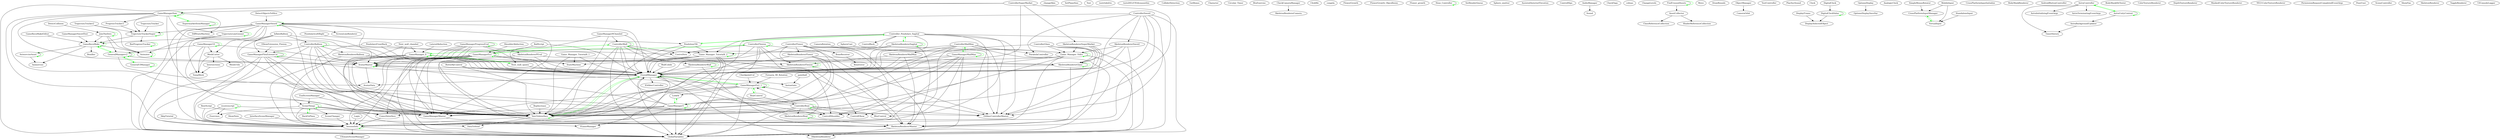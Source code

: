 digraph  {
	BarProgressTracker -> BarProgressTracker [key=lol,
	color=green];
changeSkin;
RepIncrease -> VarsToInterface [key=lol];
VarsToInterface -> VarsToInterface [key=lol,
color=green];
VarsToInterface -> SessionInfo [key=lol];
VarsToInterface -> OverallManager [key=lol,
color=green];
VarsToInterface -> DataToSend [key=lol];
RestScript -> VarsToInterface [key=lol];
RestScript -> SessionInfo [key=lol];
SessionInfo -> SessionInfo [key=lol,
color=green];
SessionInfo -> GlobalVariables [key=lol];
SessionInfo -> UltimateSceneManager [key=lol];
SetPlaneSize;
SkeletonRendererMailMan -> OverallManager [key=lol];
SkeletonRendererMailMan -> SkeletonRendererFlexion [key=lol];
SkeletonRendererMailMan -> SkeletonRendererMaster [key=lol];
OverallManager -> VarsToInterface [key=lol,
color=green];
OverallManager -> SessionInfo [key=lol];
OverallManager -> OverallManager [key=lol,
color=green];
OverallManager -> GlobalVariables [key=lol];
OverallManager -> GameManagerEx2_1 [key=lol,
color=green];
OverallManager -> Instantiate [key=lol];
OverallManager -> AvatarData [key=lol];
OverallManager -> IGameManager [key=lol];
OverallManager -> IOrbbecController [key=lol];
OverallManager -> ISkeletonRenderer [key=lol];
SkeletonRendererFlexion -> OverallManager [key=lol];
SkeletonRendererFlexion -> SkeletonRendererFlexion [key=lol,
color=green];
SkeletonRendererFlexion -> SkeletonRendererMaster [key=lol];
SkeletonRendererMaster -> ISkeletonRenderer [key=lol];
SkeletonRendererPEval -> OverallManager [key=lol];
SkeletonRendererPEval -> SkeletonRendererMaster [key=lol];
SkeletonRendererPEval -> SkeletonRendererGlass [key=lol];
SkeletonRendererGlass -> OverallManager [key=lol];
SkeletonRendererGlass -> SkeletonRendererMaster [key=lol];
SkeletonRendererGlass -> SkeletonRendererGlass [key=lol,
color=green];
SkeletonRendererSuperMarket -> OverallManager [key=lol];
SkeletonRendererSuperMarket -> SkeletonRendererMaster [key=lol];
SkeletonRendererSuperMarket -> SkeletonRendererGlass [key=lol];
SkeletonRendererSuperMarket -> Game_Manager_Vidro [key=lol];
Game_Manager_Vidro -> VarsToInterface [key=lol];
Game_Manager_Vidro -> SessionInfo [key=lol];
Game_Manager_Vidro -> OverallManager [key=lol];
Game_Manager_Vidro -> Game_Manager_Vidro [key=lol,
color=green];
Game_Manager_Vidro -> GlobalVariables [key=lol];
Game_Manager_Vidro -> AvatarMaster [key=lol];
SkipTutorial -> SessionInfo [key=lol];
Test;
testrtidelrte;
testsDELETEifyouseethis;
ColliderDetection;
ControllerMailMan -> ParabolaController [key=lol];
ControllerMailMan -> VarsToInterface [key=lol];
ControllerMailMan -> SessionInfo [key=lol];
ControllerMailMan -> SkeletonRendererMailMan [key=lol];
ControllerMailMan -> OverallManager [key=lol];
ControllerMailMan -> GameManagerMailMan [key=lol,
color=green];
ControllerMailMan -> GlobalVariables [key=lol];
ControllerMailMan -> OrbbecControllerMaster [key=lol];
GameManagerMailMan -> VarsToInterface [key=lol];
GameManagerMailMan -> SessionInfo [key=lol];
GameManagerMailMan -> OverallManager [key=lol];
GameManagerMailMan -> ControllerMailMan [key=lol,
color=green];
GameManagerMailMan -> GameManagerMailMan [key=lol,
color=green];
GameManagerMailMan -> GlobalVariables [key=lol];
GameManagerMailMan -> ControlElbow [key=lol];
GameManagerMailMan -> AvatarMaster [key=lol];
GameManagerMailMan -> GameManagerMaster [key=lol];
ControllerSuperMarket -> OverallManager [key=lol];
ControllerSuperMarket -> SkeletonRendererSuperMarket [key=lol];
ControllerSuperMarket -> GlobalVariables [key=lol];
ControllerSuperMarket -> OrbbecControllerMaster [key=lol];
ControllerSuperMarket -> GameManagerSaw [key=lol];
GameManagerSaw -> VarsToInterface [key=lol];
GameManagerSaw -> SessionInfo [key=lol];
GameManagerSaw -> OverallManager [key=lol];
GameManagerSaw -> GlobalVariables [key=lol];
GameManagerSaw -> GameManagerSaw [key=lol,
color=green];
GameManagerSaw -> AvatarMaster [key=lol];
GameManagerSaw -> GameManagerMaster [key=lol];
GameManagerSaw -> SupermarketItemManager [key=lol,
color=green];
GameManagerSaw -> ProgressTracker3 [key=lol];
GameManagerSaw -> TrajectoryTrackerSuper [key=lol];
ControllerSword -> ParabolaController [key=lol];
ControllerSword -> VarsToInterface [key=lol];
ControllerSword -> SessionInfo [key=lol];
ControllerSword -> OverallManager [key=lol];
ControllerSword -> GlobalVariables [key=lol];
ControllerSword -> OrbbecControllerMaster [key=lol];
ControllerSword -> SkeletonRendererSword [key=lol];
ControllerSword -> GameManagerSword [key=lol];
SkeletonRendererSword -> OverallManager [key=lol];
SkeletonRendererSword -> SkeletonRendererMaster [key=lol];
SkeletonRendererSword -> SkeletonRendererGlass [key=lol];
SkeletonRendererSword -> Game_Manager_Vidro [key=lol];
GameManagerSword -> VarsToInterface [key=lol];
GameManagerSword -> SessionInfo [key=lol];
GameManagerSword -> OverallManager [key=lol];
GameManagerSword -> GlobalVariables [key=lol];
GameManagerSword -> GameManagerSword [key=lol,
color=green];
GameManagerSword -> AvatarMaster [key=lol];
GameManagerSword -> GameManagerMaster [key=lol];
GameManagerSword -> TrajectoryTrackerSuper [key=lol];
GameManagerSword -> MeshCutter [key=lol];
GameManagerSword -> TempMesh [key=lol];
GameManagerSword -> ScreenLineRenderer [key=lol];
GameManagerSword -> DiffStateMachine [key=lol];
GameManagerSword -> TrajectoryLineGenner [key=lol];
DetectCollision -> JoinTheDots [key=lol];
JoinTheDots -> JoinTheDots [key=lol,
color=green];
JoinTheDots -> GeneralManagerv2 [key=lol];
JoinTheDots -> GameRecnMake [key=lol];
JoinTheDots -> Animater [key=lol];
EndScreenManager -> VarsToInterface [key=lol];
EndScreenManager -> SceneThings [key=lol];
SceneThings -> VarsToInterface [key=lol];
SceneThings -> SessionInfo [key=lol];
SceneThings -> SceneThings [key=lol,
color=green];
SceneThings -> BackToPlans [key=lol,
color=green];
SceneThings -> Coms2Interface [key=lol];
SceneThings -> DataToSend [key=lol];
SceneThings -> Exercises [key=lol];
SceneThings -> SceneChanger [key=lol];
AvatarMaster -> OverallManager [key=lol];
AvatarMaster -> AvatarMaster [key=lol,
color=green];
AvatarMaster -> AvatarData [key=lol];
GameManagerMaster -> IGameManager [key=lol];
GameManagerProgressEval -> VarsToInterface [key=lol];
GameManagerProgressEval -> SessionInfo [key=lol];
GameManagerProgressEval -> OverallManager [key=lol];
GameManagerProgressEval -> SkeletonRendererPEval [key=lol];
GameManagerProgressEval -> GlobalVariables [key=lol];
GameManagerProgressEval -> SceneThings [key=lol];
GameManagerProgressEval -> AvatarMaster [key=lol];
GameManagerProgressEval -> GameManagerMaster [key=lol];
GameManagerProgressEval -> GameManagerProgressEval [key=lol,
color=green];
SupermarketItemManager -> GameManagerSaw [key=lol,
color=green];
SupermarketItemManager -> SupermarketItemManager [key=lol,
color=green];
ProgressTracker3 -> TrajectoryTrackerSuper [key=lol];
TrajectoryTrackerSuper -> BarProgressTracker [key=lol];
TrajectoryTrackerSuper -> TrajectoryTrackerSuper [key=lol,
color=green];
TrajectoryTrackerSuper -> GameRecnMake [key=lol];
GeneralUIManager -> GeneralUIManager [key=lol,
color=green];
GeneralUIManager -> GeneralManagerv2 [key=lol,
color=green];
GeneralManagerv2 -> AvatarMaster [key=lol];
GeneralManagerv2 -> GeneralUIManager [key=lol,
color=green];
GeneralManagerv2 -> GeneralManagerv2 [key=lol,
color=green];
GeneralManagerv2 -> AvatarData [key=lol];
GeneralManagerv2 -> GameRecnMake [key=lol,
color=green];
GetBones;
Character;
BackToPlans -> SceneThings [key=lol,
color=green];
Coms2Interface -> SessionInfo [key=lol];
Login -> SessionInfo [key=lol];
receivescript -> VarsToInterface [key=lol];
receivescript -> SessionInfo [key=lol];
receivescript -> Exercises [key=lol];
receivescript -> receivescript [key=lol,
color=green];
SceneChanger -> SessionInfo [key=lol];
GameManager10 -> AvatarMaster [key=lol];
GameManager10 -> GameManagerMaster [key=lol];
GameManager10 -> GeneralManagerv2 [key=lol];
GameManager10 -> GameManager10 [key=lol,
color=green];
GameManager10 -> MeshCutter [key=lol];
GameManager10 -> TempMesh [key=lol];
MeshCutter -> TempMesh [key=lol];
MeshCutter -> Intersections [key=lol];
MeshCutter -> MeshUtils [key=lol];
GameManager5 -> VarsToInterface [key=lol];
GameManager5 -> SessionInfo [key=lol];
GameManager5 -> OverallManager [key=lol];
GameManager5 -> GlobalVariables [key=lol];
GameManager5 -> AvatarMaster [key=lol];
GameManager5 -> GameManagerMaster [key=lol];
GameManager5 -> Coms2Interface [key=lol];
GameManager5 -> GameManager5 [key=lol,
color=green];
GameManager5 -> LookAt [key=lol,
color=green];
LookAt -> GameManager5 [key=lol,
color=green];
GameManager9Chambel -> VarsToInterface [key=lol];
GameManager9Chambel -> OverallManager [key=lol];
GameManager9Chambel -> Next_wall_spawn [key=lol];
GameManager9Chambel -> ControllerWall [key=lol];
Next_wall_spawn -> OverallManager [key=lol];
Next_wall_spawn -> GameManager_9 [key=lol,
color=green];
ControllerWall -> VarsToInterface [key=lol];
ControllerWall -> OverallManager [key=lol];
ControllerWall -> GlobalVariables [key=lol];
ControllerWall -> OrbbecControllerMaster [key=lol];
ControllerWall -> ControlElbow [key=lol];
ControllerWall -> ControllerWall [key=lol,
color=green];
ControllerWall -> GameManager_9 [key=lol,
color=green];
ControllerWall -> ControlArm [key=lol];
ControllerWall -> ControllShoulder [key=lol];
ControllerWall -> SkeletonRendererWall [key=lol];
GameManagerEx1 -> VarsToInterface [key=lol];
GameManagerEx1 -> SessionInfo [key=lol];
GameManagerEx1 -> OverallManager [key=lol];
GameManagerEx1 -> GlobalVariables [key=lol];
GameManagerEx1 -> AvatarMaster [key=lol];
GameManagerEx1 -> GameManagerMaster [key=lol];
GameManagerEx1 -> Coms2Interface [key=lol];
GameManagerEx1 -> GameManagerEx1 [key=lol,
color=green];
GameManagerEx1 -> ControllerFlexion [key=lol,
color=green];
GameManagerEx1 -> StateMachine [key=lol];
ControllerFlexion -> VarsToInterface [key=lol];
ControllerFlexion -> OverallManager [key=lol];
ControllerFlexion -> SkeletonRendererFlexion [key=lol];
ControllerFlexion -> GlobalVariables [key=lol];
ControllerFlexion -> OrbbecControllerMaster [key=lol];
ControllerFlexion -> GameManagerEx1 [key=lol,
color=green];
ControllerFlexion -> ControllerFlexion [key=lol,
color=green];
ControllerFlexion -> ControlArm [key=lol];
ControllerFlexion -> ControllShoulder [key=lol];
GameManagerEx2_1 -> VarsToInterface [key=lol];
GameManagerEx2_1 -> SessionInfo [key=lol];
GameManagerEx2_1 -> OverallManager [key=lol,
color=green];
GameManagerEx2_1 -> GlobalVariables [key=lol];
GameManagerEx2_1 -> AvatarMaster [key=lol];
GameManagerEx2_1 -> LookAt [key=lol];
GameManagerEx2_1 -> GameManagerEx2_1 [key=lol,
color=green];
GameManagerEx2_1 -> BoatControl [key=lol,
color=green];
BoatControl -> GameManagerEx2_1 [key=lol,
color=green];
BoatControl -> ControllerBoat [key=lol];
GameManagerFlexExtensCot -> VarsToInterface [key=lol];
GameManagerFlexExtensCot -> SessionInfo [key=lol];
GameManagerFlexExtensCot -> OverallManager [key=lol];
GameManagerFlexExtensCot -> GlobalVariables [key=lol];
GameManagerFlexExtensCot -> AvatarMaster [key=lol];
GameManagerFlexExtensCot -> GameManagerMaster [key=lol];
GameManagerFlexExtensCot -> Coms2Interface [key=lol];
GameManagerFlexExtensCot -> GameManagerFlexExtensCot [key=lol,
color=green];
GameManager_9 -> VarsToInterface [key=lol];
GameManager_9 -> SessionInfo [key=lol];
GameManager_9 -> OverallManager [key=lol];
GameManager_9 -> GlobalVariables [key=lol];
GameManager_9 -> AvatarMaster [key=lol];
GameManager_9 -> GameManagerMaster [key=lol];
GameManager_9 -> Next_wall_spawn [key=lol,
color=green];
GameManager_9 -> ControllerWall [key=lol,
color=green];
GameManager_9 -> GameManager_9 [key=lol,
color=green];
Game_Manager_Tutorial4_1 -> VarsToInterface [key=lol];
Game_Manager_Tutorial4_1 -> OverallManager [key=lol];
Game_Manager_Tutorial4_1 -> StateMachine [key=lol];
Game_Manager_Tutorial4_2 -> VarsToInterface [key=lol];
Game_Manager_Tutorial4_2 -> SessionInfo [key=lol];
Game_Manager_Tutorial4_2 -> OverallManager [key=lol];
Game_Manager_Tutorial4_2 -> GlobalVariables [key=lol];
Game_Manager_Tutorial4_2 -> AvatarMaster [key=lol];
Game_Manager_Tutorial4_2 -> GameManagerMaster [key=lol];
Game_Manager_Tutorial4_2 -> StateMachine [key=lol];
Game_Manager_Tutorial4_2 -> Game_Manager_Tutorial4_2 [key=lol,
color=green];
Circular_Timer;
BallScript -> OverallManager [key=lol];
BallScript -> GameManagerEx1 [key=lol];
ControllerBoat -> VarsToInterface [key=lol];
ControllerBoat -> OverallManager [key=lol];
ControllerBoat -> GlobalVariables [key=lol];
ControllerBoat -> OrbbecControllerMaster [key=lol];
ControllerBoat -> ControlElbow [key=lol];
ControllerBoat -> GameManagerEx2_1 [key=lol];
ControllerBoat -> ControllerBoat [key=lol,
color=green];
ControllerBoat -> ControllShoulder [key=lol];
ControllerBoat -> BlurControl [key=lol];
ControllerBoat -> SkeletonRendererBoat [key=lol];
BtnExercise;
ButterflyControl -> VarsToInterface [key=lol];
ButterflyControl -> OverallManager [key=lol];
CameraRotation -> Game_Manager_Vidro [key=lol];
CheckCameraManager -> SkeletonRendererCamera [key=lol];
CheckpointCol -> GameManagerEx2_1 [key=lol];
ClickMe;
congela;
Controller_Pendulars_Sagital -> VarsToInterface [key=lol];
Controller_Pendulars_Sagital -> OverallManager [key=lol];
Controller_Pendulars_Sagital -> GlobalVariables [key=lol];
Controller_Pendulars_Sagital -> OrbbecControllerMaster [key=lol];
Controller_Pendulars_Sagital -> Game_Manager_Tutorial4_2 [key=lol];
Controller_Pendulars_Sagital -> PendulumTilt [key=lol,
color=green];
Controller_Pendulars_Sagital -> ControlArm [key=lol];
Controller_Pendulars_Sagital -> ControlBack [key=lol];
Controller_Pendulars_Sagital -> ControllShoulder [key=lol];
Controller_Pendulars_Sagital -> SkeletonRendererSagital [key=lol,
color=green];
Controller_Pendulars_Sagital -> BlurControl [key=lol];
PendulumTilt -> VarsToInterface [key=lol];
PendulumTilt -> OverallManager [key=lol];
PendulumTilt -> Game_Manager_Tutorial4_2 [key=lol];
PendulumTilt -> Controller_Pendulars_Sagital [key=lol,
color=green];
SkeletonRendererSagital -> OverallManager [key=lol];
SkeletonRendererSagital -> SkeletonRendererMaster [key=lol];
SkeletonRendererSagital -> Game_Manager_Tutorial4_2 [key=lol];
SkeletonRendererSagital -> Controller_Pendulars_Sagital [key=lol,
color=green];
SkeletonRendererSagital -> SkeletonRendererSagital [key=lol,
color=green];
FlowerGrowth;
FlowerGrowth_Objcollision;
Flower_growth;
Hose_Controller -> Hose_Controller [key=lol,
color=green];
InflateBalloon -> VarsToInterface [key=lol];
InflateBalloon -> SessionInfo [key=lol];
InflateBalloon -> OverallManager [key=lol];
InflateBalloon -> GameManagerFlexExtensCot [key=lol];
InflateBalloon -> ControllerBalloon [key=lol];
ControllerBalloon -> VarsToInterface [key=lol];
ControllerBalloon -> OverallManager [key=lol];
ControllerBalloon -> GlobalVariables [key=lol];
ControllerBalloon -> OrbbecControllerMaster [key=lol];
ControllerBalloon -> GameManagerFlexExtensCot [key=lol];
ControllerBalloon -> ControlArm [key=lol];
ControllerBalloon -> ControllShoulder [key=lol];
ControllerBalloon -> ControllerBalloon [key=lol,
color=green];
ControllerBalloon -> SkeletonRendererBalloon [key=lol];
Next_wall_chambel -> VarsToInterface [key=lol];
Next_wall_chambel -> OverallManager [key=lol];
Next_wall_chambel -> GameManager_9 [key=lol];
paintball -> Instantiate [key=lol];
SetRenderQueue;
ShowNote -> SessionInfo [key=lol];
SphereCast -> Game_Manager_Vidro [key=lol];
Sphere_emitter;
WallColide -> OverallManager [key=lol];
AssistedAnteriorElevation;
ControlHips;
ElbowExtension_Flexion -> GameManagerFlexExtensCot [key=lol];
Forearm_90_Rotation -> GameManagerEx2_1 [key=lol];
LateralAbduction -> GameManager_9 [key=lol];
PendularsFrontBack -> VarsToInterface [key=lol];
PendularsFrontBack -> OverallManager [key=lol];
PendularsFrontBack -> Game_Manager_Tutorial4_2 [key=lol];
PendularsLeftRight -> PendulumTilt [key=lol];
ShoulderAbduction -> GameManagerEx1 [key=lol];
AudioManager -> Sound [key=lol];
InterfaceSceneManager -> SessionInfo [key=lol];
SkeletonRendererBoat -> OverallManager [key=lol];
SkeletonRendererBoat -> SkeletonRendererMaster [key=lol];
SkeletonRendererBoat -> GameManagerEx2_1 [key=lol];
SkeletonRendererBoat -> SkeletonRendererBoat [key=lol,
color=green];
BoneReceiver -> BoneGiver [key=lol];
CheckTags;
colisao;
SkeletonRendererBalloon -> OverallManager [key=lol];
SkeletonRendererBalloon -> SkeletonRendererFlexion [key=lol];
SkeletonRendererBalloon -> SkeletonRendererMaster [key=lol];
ControllerFlower -> VarsToInterface [key=lol];
ControllerFlower -> OverallManager [key=lol];
ControllerFlower -> GlobalVariables [key=lol];
ControllerFlower -> OrbbecControllerMaster [key=lol];
ControllerFlower -> GameManager5 [key=lol];
ControllerFlower -> ControllShoulder [key=lol];
ControllerFlower -> BoneReceiver [key=lol];
ControllerFlower -> SkeletonRendererFlower [key=lol];
SkeletonRendererFlower -> OverallManager [key=lol];
SkeletonRendererFlower -> SkeletonRendererMaster [key=lol];
SkeletonRendererFlower -> SkeletonRendererGlass [key=lol];
SkeletonRendererFlower -> GameManager5 [key=lol];
SkeletonRendererWall -> OverallManager [key=lol];
SkeletonRendererWall -> SkeletonRendererMaster [key=lol];
SkeletonRendererWall -> SkeletonRendererWall [key=lol,
color=green];
ChangeLevels;
ControllerGlass -> OverallManager [key=lol];
ControllerGlass -> SkeletonRendererGlass [key=lol];
ControllerGlass -> Game_Manager_Vidro [key=lol];
ControllerGlass -> GlobalVariables [key=lol];
ControllerGlass -> OrbbecControllerMaster [key=lol];
AssetCollector -> ClassReferenceCollection [key=lol];
AssetCollector -> ShaderReferenceCollection [key=lol];
FindUnusedAssets -> AssetCollector [key=lol];
FindUnusedAssets -> FindUnusedAssets [key=lol,
color=green];
DetectObjectsToSlice -> GameManagerSword [key=lol];
Move;
DrawBounds;
TrajectoryLineGenner -> TrajectoryLineGenner [key=lol,
color=green];
TrajectoryLineGenner -> GameRecnMake [key=lol];
TrajectoryLineGenner -> Animater [key=lol];
GameManagerSwordTest -> GameRecnMake [key=lol];
GameRecnMake -> GeneralManagerv2 [key=lol,
color=green];
GameRecnMake -> GameRecnMake [key=lol,
color=green];
GameRecnMake -> Animercise [key=lol];
GameRecnMake -> AnimerciseAsset [key=lol];
GameRecnMake -> Animater [key=lol];
GameRecnMake -> Bonifier [key=lol];
ObjectManager -> CameraOrbit [key=lol];
Intersections -> TempMesh [key=lol];
TestController;
AnimerciseAsset -> Animercise [key=lol];
AnimerciseAsset -> AnimerciseAsset [key=lol,
color=green];
Animater -> Animater [key=lol,
color=green];
GameRecnMakeEditor -> GameRecnMake [key=lol];
TrajectoryTracker -> TrajectoryTrackerSuper [key=lol];
TrajectoryTracker2 -> TrajectoryTrackerSuper [key=lol];
TrajectoryTracker2 -> Animater [key=lol];
PlaySecSound;
Clock;
DisplayFrame -> DisplaySelectedObject [key=lol];
OptionsDisplay -> OptionsDisplaySaveVar [key=lol];
AnalogicClock;
DigitalClock -> DigitalClockValue [key=lol];
DigitalClockValue -> DisplaySelectedObject [key=lol];
DigitalClockValue -> DigitalClockValue [key=lol,
color=green];
CrossPlatformInputManager -> VirtualInput [key=lol,
color=green];
VirtualInput -> CrossPlatformInputManager [key=lol,
color=green];
MobileInput -> CrossPlatformInputManager [key=lol];
MobileInput -> VirtualInput [key=lol];
StandaloneInput -> VirtualInput [key=lol];
CrossPlatformInputInitialize;
SimpleMouseRotator -> CrossPlatformInputManager [key=lol];
BodyMaskRenderer;
AndroidButtonController;
AstraBackgroundUpdater -> TimerHistory [key=lol];
AstraController -> TimerHistory [key=lol];
AstraController -> AstraInitializingEventArgs [key=lol];
AstraController -> AstraTerminatingEventArgs [key=lol];
AstraController -> AstraUnityContext [key=lol,
color=green];
AstraUnityContext -> AstraBackgroundUpdater [key=lol];
AstraUnityContext -> AstraController [key=lol,
color=green];
AstraUnityContext -> AstraUnityContext [key=lol,
color=green];
BodyMaskHitTester;
ColorTextureRenderer;
DepthTextureRenderer;
MaskedColorTextureRenderer;
NV21ColorTextureRenderer;
PermissionRequestCompletedEventArgs;
PoseUser;
SceneController;
ShowFps;
SkeletonRenderer;
ToggleRenderer;
UIConsoleLogger;
}
